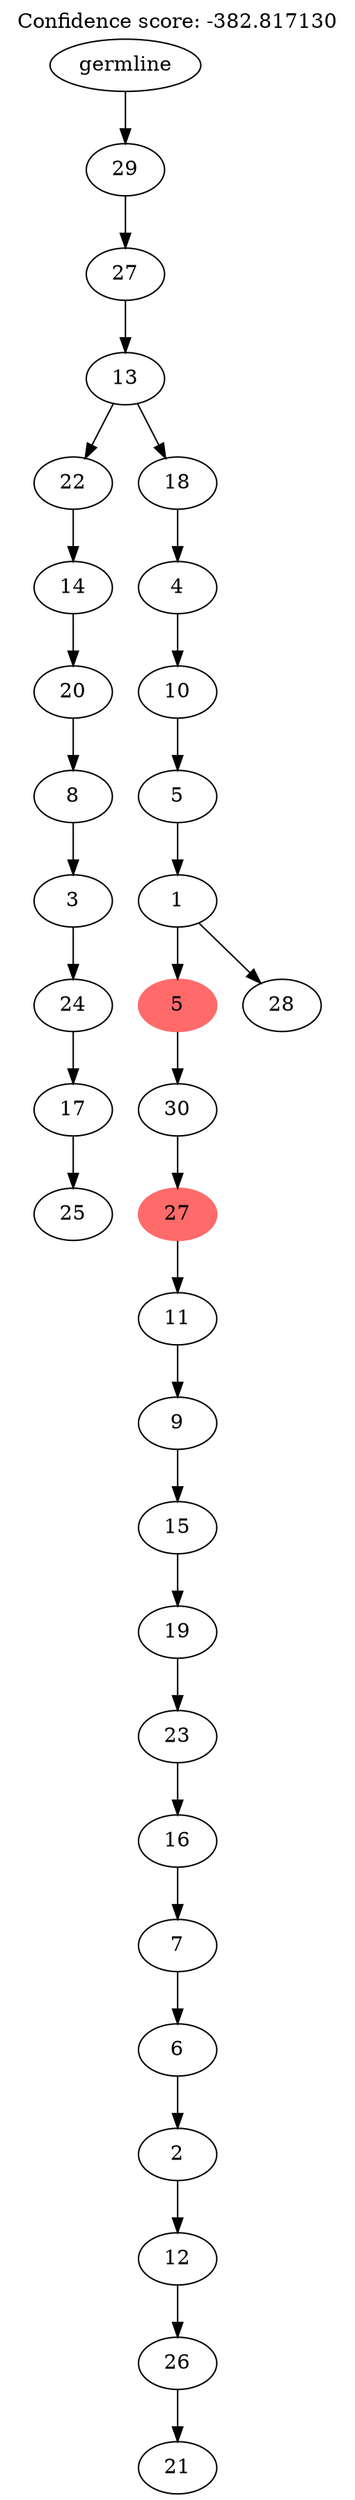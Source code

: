 digraph g {
	"31" -> "32";
	"32" [label="25"];
	"30" -> "31";
	"31" [label="17"];
	"29" -> "30";
	"30" [label="24"];
	"28" -> "29";
	"29" [label="3"];
	"27" -> "28";
	"28" [label="8"];
	"26" -> "27";
	"27" [label="20"];
	"25" -> "26";
	"26" [label="14"];
	"23" -> "24";
	"24" [label="21"];
	"22" -> "23";
	"23" [label="26"];
	"21" -> "22";
	"22" [label="12"];
	"20" -> "21";
	"21" [label="2"];
	"19" -> "20";
	"20" [label="6"];
	"18" -> "19";
	"19" [label="7"];
	"17" -> "18";
	"18" [label="16"];
	"16" -> "17";
	"17" [label="23"];
	"15" -> "16";
	"16" [label="19"];
	"14" -> "15";
	"15" [label="15"];
	"13" -> "14";
	"14" [label="9"];
	"12" -> "13";
	"13" [label="11"];
	"11" -> "12";
	"12" [color=indianred1, style=filled, label="27"];
	"10" -> "11";
	"11" [label="30"];
	"8" -> "9";
	"9" [label="28"];
	"8" -> "10";
	"10" [color=indianred1, style=filled, label="5"];
	"7" -> "8";
	"8" [label="1"];
	"6" -> "7";
	"7" [label="5"];
	"5" -> "6";
	"6" [label="10"];
	"4" -> "5";
	"5" [label="4"];
	"3" -> "4";
	"4" [label="18"];
	"3" -> "25";
	"25" [label="22"];
	"2" -> "3";
	"3" [label="13"];
	"1" -> "2";
	"2" [label="27"];
	"0" -> "1";
	"1" [label="29"];
	"0" [label="germline"];
	labelloc="t";
	label="Confidence score: -382.817130";
}
